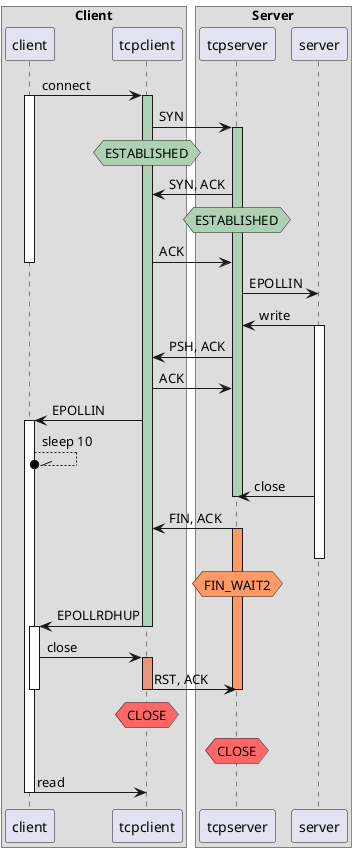 @startuml
box "Client"
	participant client
	participant tcpclient
end box
box "Server"
	participant tcpserver
	participant server
end box
client -> tcpclient : connect
activate client
activate tcpclient #ADD1B2
tcpclient -> tcpserver : SYN

hnote over tcpclient #ADD1B2 : ESTABLISHED 
activate tcpserver  #ADD1B2
tcpserver -> tcpclient : SYN, ACK
hnote over tcpserver #ADD1B2 : ESTABLISHED
tcpclient -> tcpserver : ACK
deactivate client
tcpserver -> server : EPOLLIN
server -> tcpserver : write
activate server
tcpserver -> tcpclient : PSH, ACK
tcpclient -> tcpserver : ACK
tcpclient -> client : EPOLLIN
activate client
client --\\o client : sleep 10
server -> tcpserver : close

deactivate tcpserver

tcpserver -> tcpclient : FIN, ACK

activate tcpserver 	#FF9966
hnote over tcpserver #FF9966 : FIN_WAIT2

deactivate server

tcpclient -> client : EPOLLRDHUP
deactivate tcpclient
activate client
client -> tcpclient : close


activate tcpclient #EB937F
tcpclient ->tcpserver : RST, ACK
deactivate tcpclient
hnote over tcpclient #FF6666 : CLOSE
deactivate tcpserver
hnote over tcpserver #FF6666 : CLOSE

deactivate client
client -> tcpclient : read
deactivate client

@enduml